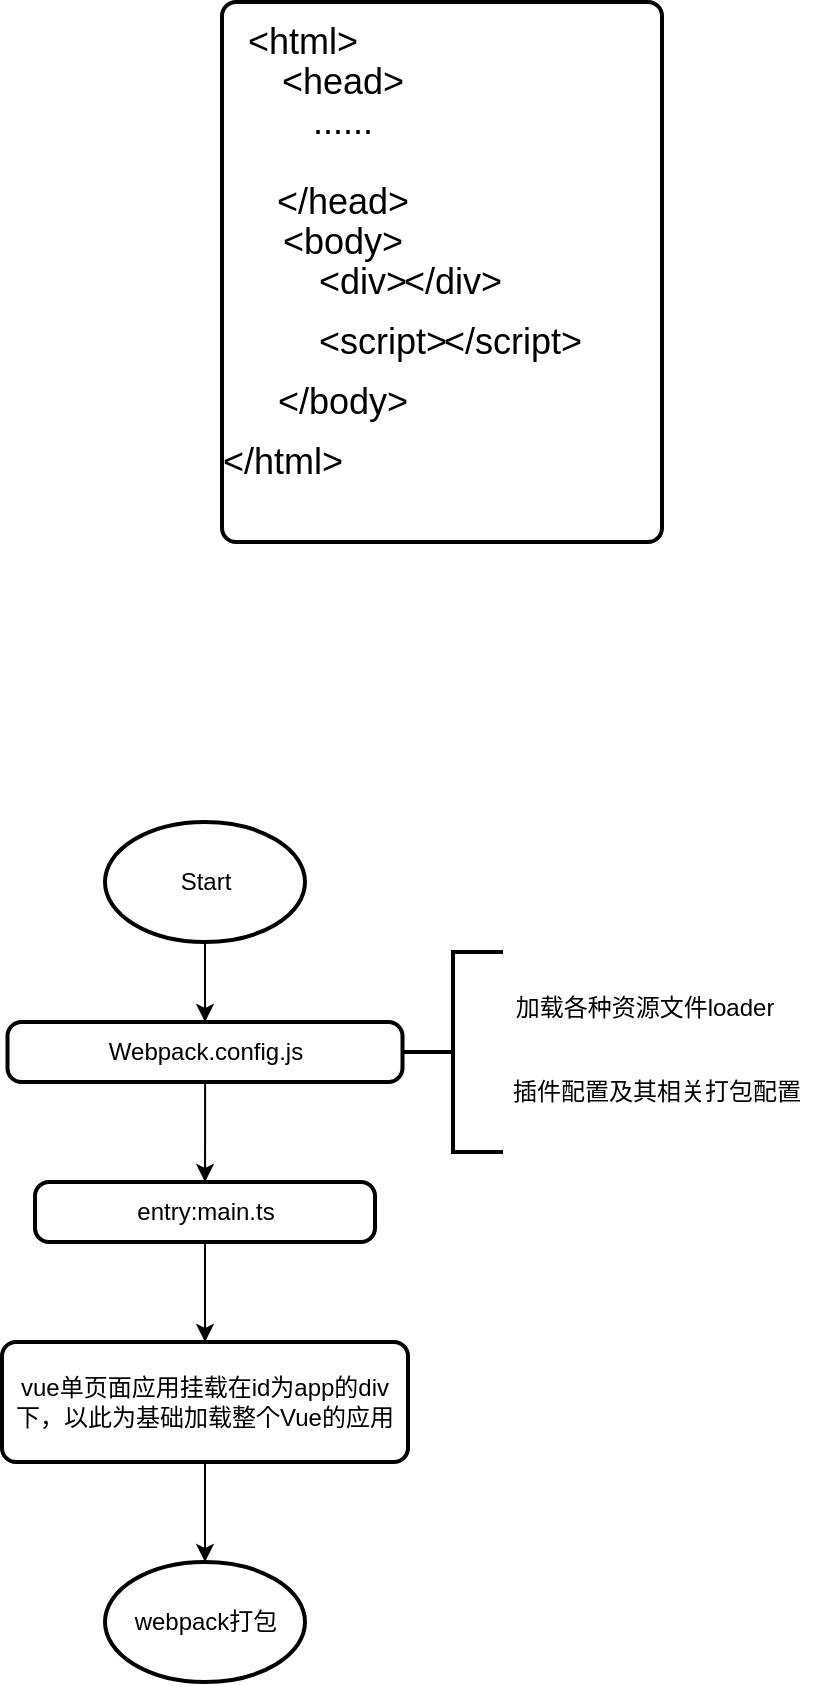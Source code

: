 <mxfile version="21.1.8" type="device">
  <diagram name="第 1 页" id="qkbF3CQeosctW6LIUmNJ">
    <mxGraphModel dx="1195" dy="637" grid="1" gridSize="10" guides="1" tooltips="1" connect="1" arrows="1" fold="1" page="1" pageScale="1" pageWidth="827" pageHeight="1169" math="0" shadow="0">
      <root>
        <mxCell id="0" />
        <mxCell id="1" parent="0" />
        <mxCell id="X1a7NF7hN5z-Y2Y6OMRs-3" value="" style="rounded=1;whiteSpace=wrap;html=1;absoluteArcSize=1;arcSize=14;strokeWidth=2;" vertex="1" parent="1">
          <mxGeometry x="190" y="120" width="220" height="270" as="geometry" />
        </mxCell>
        <mxCell id="X1a7NF7hN5z-Y2Y6OMRs-4" value="&lt;font style=&quot;font-size: 18px;&quot;&gt;&amp;lt;html&amp;gt;&lt;/font&gt;" style="text;html=1;align=center;verticalAlign=middle;resizable=0;points=[];autosize=1;strokeColor=none;fillColor=none;" vertex="1" parent="1">
          <mxGeometry x="190" y="120" width="80" height="40" as="geometry" />
        </mxCell>
        <mxCell id="X1a7NF7hN5z-Y2Y6OMRs-5" value="&lt;font style=&quot;font-size: 18px;&quot;&gt;&amp;lt;/html&amp;gt;&lt;/font&gt;" style="text;html=1;align=center;verticalAlign=middle;resizable=0;points=[];autosize=1;strokeColor=none;fillColor=none;" vertex="1" parent="1">
          <mxGeometry x="180" y="330" width="80" height="40" as="geometry" />
        </mxCell>
        <mxCell id="X1a7NF7hN5z-Y2Y6OMRs-6" value="&lt;font style=&quot;font-size: 18px;&quot;&gt;&amp;lt;head&amp;gt;&lt;/font&gt;" style="text;html=1;align=center;verticalAlign=middle;resizable=0;points=[];autosize=1;strokeColor=none;fillColor=none;" vertex="1" parent="1">
          <mxGeometry x="210" y="140" width="80" height="40" as="geometry" />
        </mxCell>
        <mxCell id="X1a7NF7hN5z-Y2Y6OMRs-7" value="&lt;font style=&quot;font-size: 18px;&quot;&gt;&amp;lt;/head&amp;gt;&lt;/font&gt;" style="text;html=1;align=center;verticalAlign=middle;resizable=0;points=[];autosize=1;strokeColor=none;fillColor=none;" vertex="1" parent="1">
          <mxGeometry x="205" y="200" width="90" height="40" as="geometry" />
        </mxCell>
        <mxCell id="X1a7NF7hN5z-Y2Y6OMRs-8" value="&lt;font style=&quot;font-size: 18px;&quot;&gt;&amp;lt;body&amp;gt;&lt;/font&gt;" style="text;html=1;align=center;verticalAlign=middle;resizable=0;points=[];autosize=1;strokeColor=none;fillColor=none;" vertex="1" parent="1">
          <mxGeometry x="210" y="220" width="80" height="40" as="geometry" />
        </mxCell>
        <mxCell id="X1a7NF7hN5z-Y2Y6OMRs-9" value="&lt;font style=&quot;font-size: 18px;&quot;&gt;&amp;lt;/body&amp;gt;&lt;/font&gt;" style="text;html=1;align=center;verticalAlign=middle;resizable=0;points=[];autosize=1;strokeColor=none;fillColor=none;" vertex="1" parent="1">
          <mxGeometry x="205" y="300" width="90" height="40" as="geometry" />
        </mxCell>
        <mxCell id="X1a7NF7hN5z-Y2Y6OMRs-10" value="&lt;font style=&quot;font-size: 18px;&quot;&gt;&amp;lt;div&amp;gt;&lt;/font&gt;" style="text;html=1;align=center;verticalAlign=middle;resizable=0;points=[];autosize=1;strokeColor=none;fillColor=none;" vertex="1" parent="1">
          <mxGeometry x="225" y="240" width="70" height="40" as="geometry" />
        </mxCell>
        <mxCell id="X1a7NF7hN5z-Y2Y6OMRs-11" value="&lt;font style=&quot;font-size: 18px;&quot;&gt;&amp;lt;/div&amp;gt;&lt;/font&gt;" style="text;html=1;align=center;verticalAlign=middle;resizable=0;points=[];autosize=1;strokeColor=none;fillColor=none;" vertex="1" parent="1">
          <mxGeometry x="270" y="240" width="70" height="40" as="geometry" />
        </mxCell>
        <mxCell id="X1a7NF7hN5z-Y2Y6OMRs-12" value="&lt;font style=&quot;font-size: 18px;&quot;&gt;&amp;lt;script&amp;gt;&lt;/font&gt;" style="text;html=1;align=center;verticalAlign=middle;resizable=0;points=[];autosize=1;strokeColor=none;fillColor=none;" vertex="1" parent="1">
          <mxGeometry x="225" y="270" width="90" height="40" as="geometry" />
        </mxCell>
        <mxCell id="X1a7NF7hN5z-Y2Y6OMRs-13" value="&lt;font style=&quot;font-size: 18px;&quot;&gt;&amp;lt;/script&amp;gt;&lt;/font&gt;" style="text;html=1;align=center;verticalAlign=middle;resizable=0;points=[];autosize=1;strokeColor=none;fillColor=none;" vertex="1" parent="1">
          <mxGeometry x="290" y="270" width="90" height="40" as="geometry" />
        </mxCell>
        <mxCell id="X1a7NF7hN5z-Y2Y6OMRs-15" value="&lt;font style=&quot;font-size: 18px;&quot;&gt;......&lt;/font&gt;" style="text;html=1;align=center;verticalAlign=middle;resizable=0;points=[];autosize=1;strokeColor=none;fillColor=none;" vertex="1" parent="1">
          <mxGeometry x="225" y="160" width="50" height="40" as="geometry" />
        </mxCell>
        <mxCell id="X1a7NF7hN5z-Y2Y6OMRs-29" style="edgeStyle=orthogonalEdgeStyle;rounded=0;orthogonalLoop=1;jettySize=auto;html=1;entryX=0.5;entryY=0;entryDx=0;entryDy=0;" edge="1" parent="1" source="X1a7NF7hN5z-Y2Y6OMRs-21" target="X1a7NF7hN5z-Y2Y6OMRs-22">
          <mxGeometry relative="1" as="geometry" />
        </mxCell>
        <mxCell id="X1a7NF7hN5z-Y2Y6OMRs-21" value="Start" style="strokeWidth=2;html=1;shape=mxgraph.flowchart.start_1;whiteSpace=wrap;" vertex="1" parent="1">
          <mxGeometry x="131.5" y="530" width="100" height="60" as="geometry" />
        </mxCell>
        <mxCell id="X1a7NF7hN5z-Y2Y6OMRs-30" style="edgeStyle=orthogonalEdgeStyle;rounded=0;orthogonalLoop=1;jettySize=auto;html=1;entryX=0.5;entryY=0;entryDx=0;entryDy=0;" edge="1" parent="1" source="X1a7NF7hN5z-Y2Y6OMRs-22" target="X1a7NF7hN5z-Y2Y6OMRs-23">
          <mxGeometry relative="1" as="geometry" />
        </mxCell>
        <mxCell id="X1a7NF7hN5z-Y2Y6OMRs-22" value="Webpack.config.js" style="rounded=1;whiteSpace=wrap;html=1;absoluteArcSize=1;arcSize=14;strokeWidth=2;" vertex="1" parent="1">
          <mxGeometry x="82.75" y="630" width="197.5" height="30" as="geometry" />
        </mxCell>
        <mxCell id="X1a7NF7hN5z-Y2Y6OMRs-32" style="edgeStyle=orthogonalEdgeStyle;rounded=0;orthogonalLoop=1;jettySize=auto;html=1;entryX=0.5;entryY=0;entryDx=0;entryDy=0;" edge="1" parent="1" source="X1a7NF7hN5z-Y2Y6OMRs-23" target="X1a7NF7hN5z-Y2Y6OMRs-28">
          <mxGeometry relative="1" as="geometry" />
        </mxCell>
        <mxCell id="X1a7NF7hN5z-Y2Y6OMRs-23" value="entry:main.ts" style="rounded=1;whiteSpace=wrap;html=1;absoluteArcSize=1;arcSize=14;strokeWidth=2;" vertex="1" parent="1">
          <mxGeometry x="96.5" y="710" width="170" height="30" as="geometry" />
        </mxCell>
        <mxCell id="X1a7NF7hN5z-Y2Y6OMRs-25" value="" style="strokeWidth=2;html=1;shape=mxgraph.flowchart.annotation_2;align=left;labelPosition=right;pointerEvents=1;" vertex="1" parent="1">
          <mxGeometry x="280.5" y="595" width="50" height="100" as="geometry" />
        </mxCell>
        <mxCell id="X1a7NF7hN5z-Y2Y6OMRs-26" value="加载各种资源文件loader" style="text;html=1;align=center;verticalAlign=middle;resizable=0;points=[];autosize=1;strokeColor=none;fillColor=none;" vertex="1" parent="1">
          <mxGeometry x="325.5" y="608" width="150" height="30" as="geometry" />
        </mxCell>
        <mxCell id="X1a7NF7hN5z-Y2Y6OMRs-27" value="插件配置及其相关打包配置" style="text;html=1;align=center;verticalAlign=middle;resizable=0;points=[];autosize=1;strokeColor=none;fillColor=none;" vertex="1" parent="1">
          <mxGeometry x="321.5" y="650" width="170" height="30" as="geometry" />
        </mxCell>
        <mxCell id="X1a7NF7hN5z-Y2Y6OMRs-34" style="edgeStyle=orthogonalEdgeStyle;rounded=0;orthogonalLoop=1;jettySize=auto;html=1;entryX=0.5;entryY=0;entryDx=0;entryDy=0;entryPerimeter=0;" edge="1" parent="1" source="X1a7NF7hN5z-Y2Y6OMRs-28" target="X1a7NF7hN5z-Y2Y6OMRs-33">
          <mxGeometry relative="1" as="geometry" />
        </mxCell>
        <mxCell id="X1a7NF7hN5z-Y2Y6OMRs-28" value="vue单页面应用挂载在id为app的div下，以此为基础加载整个Vue的应用" style="rounded=1;whiteSpace=wrap;html=1;absoluteArcSize=1;arcSize=14;strokeWidth=2;" vertex="1" parent="1">
          <mxGeometry x="80" y="790" width="203" height="60" as="geometry" />
        </mxCell>
        <mxCell id="X1a7NF7hN5z-Y2Y6OMRs-33" value="webpack打包" style="strokeWidth=2;html=1;shape=mxgraph.flowchart.start_1;whiteSpace=wrap;" vertex="1" parent="1">
          <mxGeometry x="131.5" y="900" width="100" height="60" as="geometry" />
        </mxCell>
      </root>
    </mxGraphModel>
  </diagram>
</mxfile>
